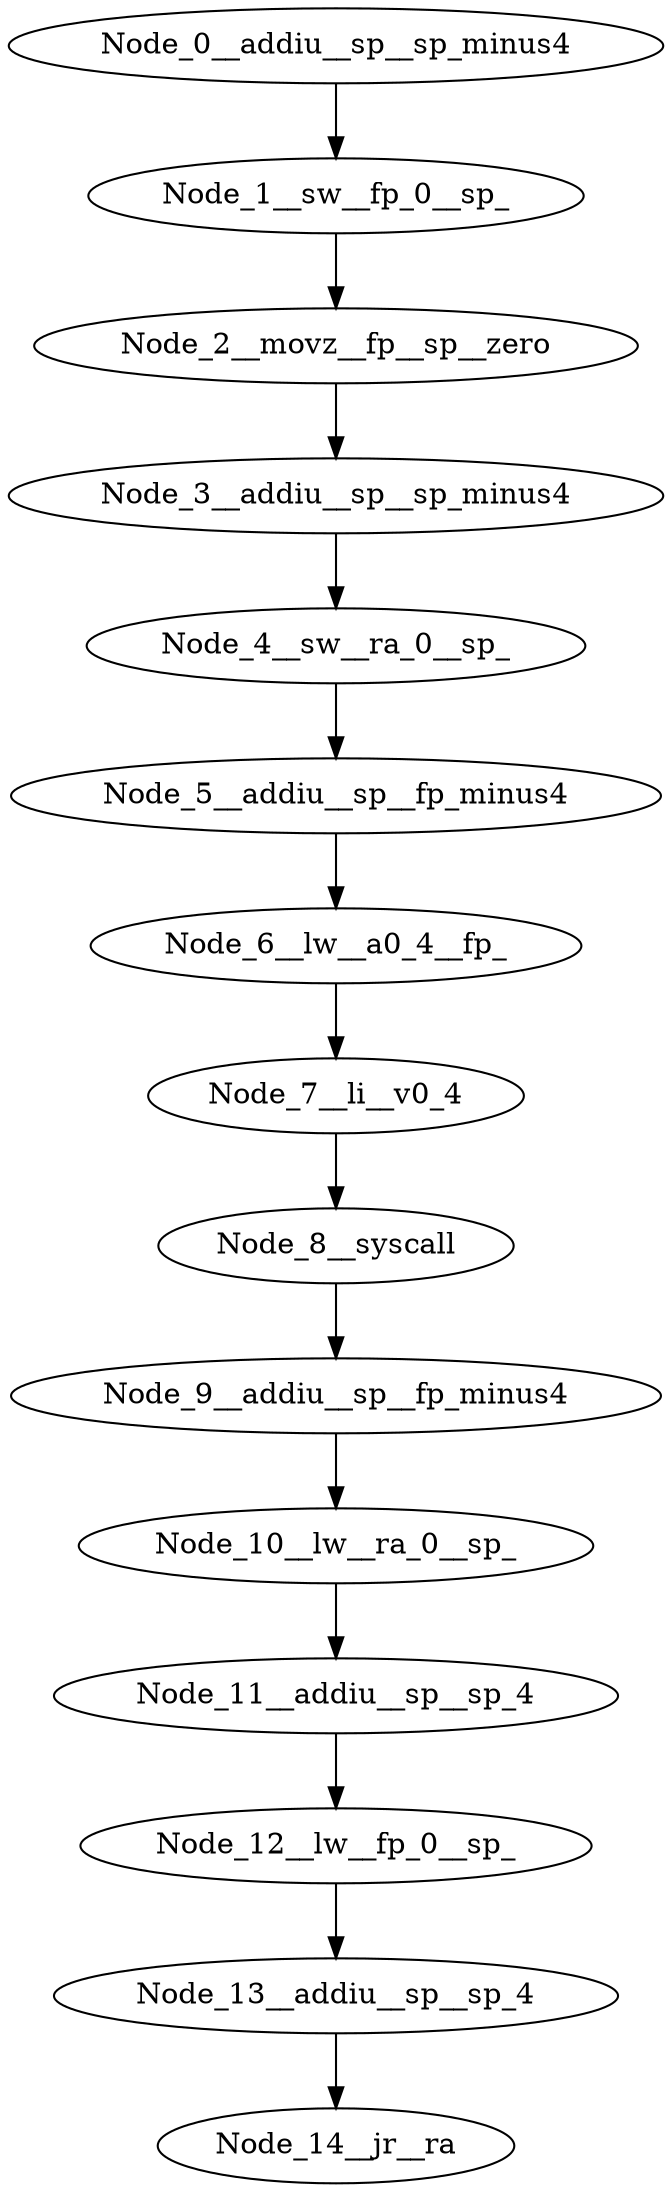 digraph CFG {
    Node_0__addiu__sp__sp_minus4 [label="Node_0__addiu__sp__sp_minus4"];
    Node_1__sw__fp_0__sp_ [label="Node_1__sw__fp_0__sp_"];
    Node_2__movz__fp__sp__zero [label="Node_2__movz__fp__sp__zero"];
    Node_3__addiu__sp__sp_minus4 [label="Node_3__addiu__sp__sp_minus4"];
    Node_4__sw__ra_0__sp_ [label="Node_4__sw__ra_0__sp_"];
    Node_5__addiu__sp__fp_minus4 [label="Node_5__addiu__sp__fp_minus4"];
    Node_6__lw__a0_4__fp_ [label="Node_6__lw__a0_4__fp_"];
    Node_7__li__v0_4 [label="Node_7__li__v0_4"];
    Node_8__syscall [label="Node_8__syscall"];
    Node_9__addiu__sp__fp_minus4 [label="Node_9__addiu__sp__fp_minus4"];
    Node_10__lw__ra_0__sp_ [label="Node_10__lw__ra_0__sp_"];
    Node_11__addiu__sp__sp_4 [label="Node_11__addiu__sp__sp_4"];
    Node_12__lw__fp_0__sp_ [label="Node_12__lw__fp_0__sp_"];
    Node_13__addiu__sp__sp_4 [label="Node_13__addiu__sp__sp_4"];
    Node_14__jr__ra [label="Node_14__jr__ra"];

    Node_0__addiu__sp__sp_minus4 -> Node_1__sw__fp_0__sp_;
    Node_1__sw__fp_0__sp_ -> Node_2__movz__fp__sp__zero;
    Node_2__movz__fp__sp__zero -> Node_3__addiu__sp__sp_minus4;
    Node_3__addiu__sp__sp_minus4 -> Node_4__sw__ra_0__sp_;
    Node_4__sw__ra_0__sp_ -> Node_5__addiu__sp__fp_minus4;
    Node_5__addiu__sp__fp_minus4 -> Node_6__lw__a0_4__fp_;
    Node_6__lw__a0_4__fp_ -> Node_7__li__v0_4;
    Node_7__li__v0_4 -> Node_8__syscall;
    Node_8__syscall -> Node_9__addiu__sp__fp_minus4;
    Node_9__addiu__sp__fp_minus4 -> Node_10__lw__ra_0__sp_;
    Node_10__lw__ra_0__sp_ -> Node_11__addiu__sp__sp_4;
    Node_11__addiu__sp__sp_4 -> Node_12__lw__fp_0__sp_;
    Node_12__lw__fp_0__sp_ -> Node_13__addiu__sp__sp_4;
    Node_13__addiu__sp__sp_4 -> Node_14__jr__ra;
}

